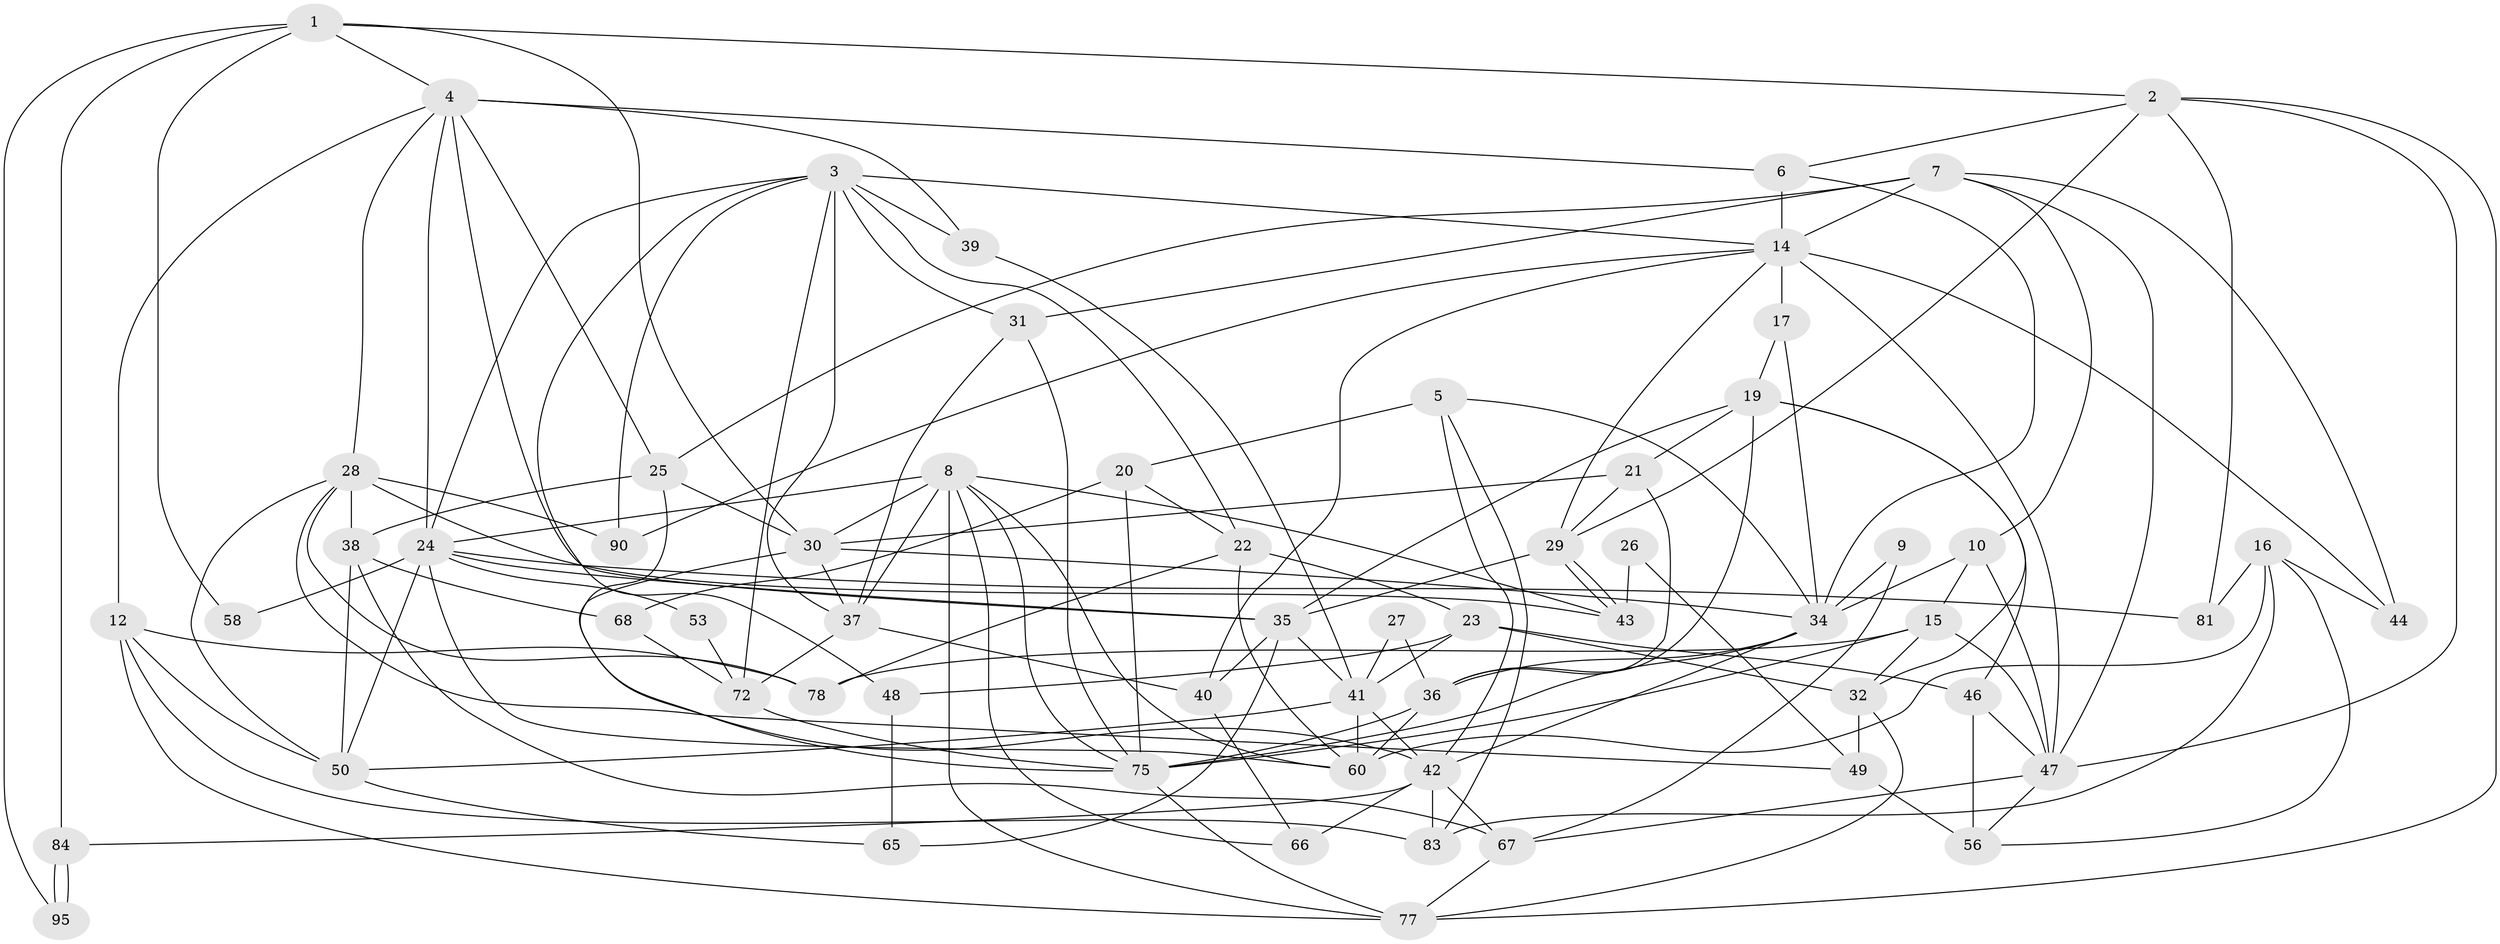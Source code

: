 // original degree distribution, {4: 0.26, 3: 0.31, 5: 0.18, 6: 0.08, 2: 0.11, 7: 0.05, 8: 0.01}
// Generated by graph-tools (version 1.1) at 2025/11/02/21/25 10:11:14]
// undirected, 62 vertices, 156 edges
graph export_dot {
graph [start="1"]
  node [color=gray90,style=filled];
  1 [super="+94"];
  2 [super="+18"];
  3 [super="+70"];
  4 [super="+64"];
  5 [super="+71"];
  6 [super="+63"];
  7 [super="+11"];
  8 [super="+13"];
  9;
  10 [super="+99"];
  12 [super="+51"];
  14 [super="+82"];
  15 [super="+54"];
  16 [super="+85"];
  17;
  19 [super="+69"];
  20;
  21 [super="+91"];
  22;
  23 [super="+33"];
  24 [super="+74"];
  25;
  26;
  27;
  28 [super="+86"];
  29 [super="+80"];
  30;
  31 [super="+76"];
  32 [super="+89"];
  34 [super="+92"];
  35 [super="+45"];
  36 [super="+52"];
  37 [super="+62"];
  38 [super="+59"];
  39;
  40;
  41 [super="+57"];
  42 [super="+87"];
  43;
  44 [super="+55"];
  46;
  47 [super="+61"];
  48;
  49;
  50 [super="+100"];
  53;
  56 [super="+73"];
  58;
  60 [super="+79"];
  65;
  66 [super="+93"];
  67 [super="+88"];
  68;
  72 [super="+98"];
  75 [super="+96"];
  77 [super="+97"];
  78;
  81;
  83;
  84;
  90;
  95;
  1 -- 4;
  1 -- 58;
  1 -- 95;
  1 -- 2;
  1 -- 84;
  1 -- 30;
  2 -- 81;
  2 -- 29;
  2 -- 6;
  2 -- 77;
  2 -- 47;
  3 -- 31;
  3 -- 48;
  3 -- 14;
  3 -- 37;
  3 -- 22;
  3 -- 39;
  3 -- 24;
  3 -- 90;
  3 -- 72;
  4 -- 28;
  4 -- 24;
  4 -- 12;
  4 -- 6;
  4 -- 25;
  4 -- 35;
  4 -- 39;
  5 -- 20;
  5 -- 42;
  5 -- 83;
  5 -- 34;
  6 -- 34;
  6 -- 14 [weight=2];
  7 -- 44;
  7 -- 14;
  7 -- 25;
  7 -- 10;
  7 -- 31;
  7 -- 47;
  8 -- 75;
  8 -- 37;
  8 -- 30;
  8 -- 24 [weight=2];
  8 -- 43;
  8 -- 60;
  8 -- 77;
  8 -- 66;
  9 -- 67;
  9 -- 34;
  10 -- 47;
  10 -- 34;
  10 -- 15;
  12 -- 78;
  12 -- 50;
  12 -- 83;
  12 -- 77;
  14 -- 47;
  14 -- 17;
  14 -- 40;
  14 -- 90;
  14 -- 44;
  14 -- 29;
  15 -- 78;
  15 -- 47;
  15 -- 75;
  15 -- 32;
  16 -- 60;
  16 -- 83;
  16 -- 44 [weight=2];
  16 -- 81;
  16 -- 56;
  17 -- 19;
  17 -- 34;
  19 -- 32 [weight=2];
  19 -- 35;
  19 -- 36;
  19 -- 21;
  19 -- 46;
  20 -- 22;
  20 -- 68;
  20 -- 75;
  21 -- 30;
  21 -- 29;
  21 -- 36;
  22 -- 60;
  22 -- 23;
  22 -- 78;
  23 -- 41;
  23 -- 46;
  23 -- 32;
  23 -- 48;
  24 -- 53;
  24 -- 35;
  24 -- 81;
  24 -- 50;
  24 -- 58;
  24 -- 60;
  25 -- 30;
  25 -- 42;
  25 -- 38;
  26 -- 49;
  26 -- 43;
  27 -- 36;
  27 -- 41;
  28 -- 43;
  28 -- 49;
  28 -- 50;
  28 -- 90;
  28 -- 78;
  28 -- 38;
  29 -- 43;
  29 -- 43;
  29 -- 35;
  30 -- 34;
  30 -- 37;
  30 -- 75;
  31 -- 37;
  31 -- 75;
  32 -- 49;
  32 -- 77;
  34 -- 75 [weight=2];
  34 -- 42;
  34 -- 36;
  35 -- 40;
  35 -- 65;
  35 -- 41;
  36 -- 75;
  36 -- 60;
  37 -- 40;
  37 -- 72;
  38 -- 50;
  38 -- 67;
  38 -- 68;
  39 -- 41;
  40 -- 66;
  41 -- 60;
  41 -- 50;
  41 -- 42;
  42 -- 83;
  42 -- 66;
  42 -- 67;
  42 -- 84;
  46 -- 47;
  46 -- 56 [weight=2];
  47 -- 56;
  47 -- 67;
  48 -- 65;
  49 -- 56;
  50 -- 65;
  53 -- 72;
  67 -- 77;
  68 -- 72;
  72 -- 75;
  75 -- 77;
  84 -- 95;
  84 -- 95;
}
